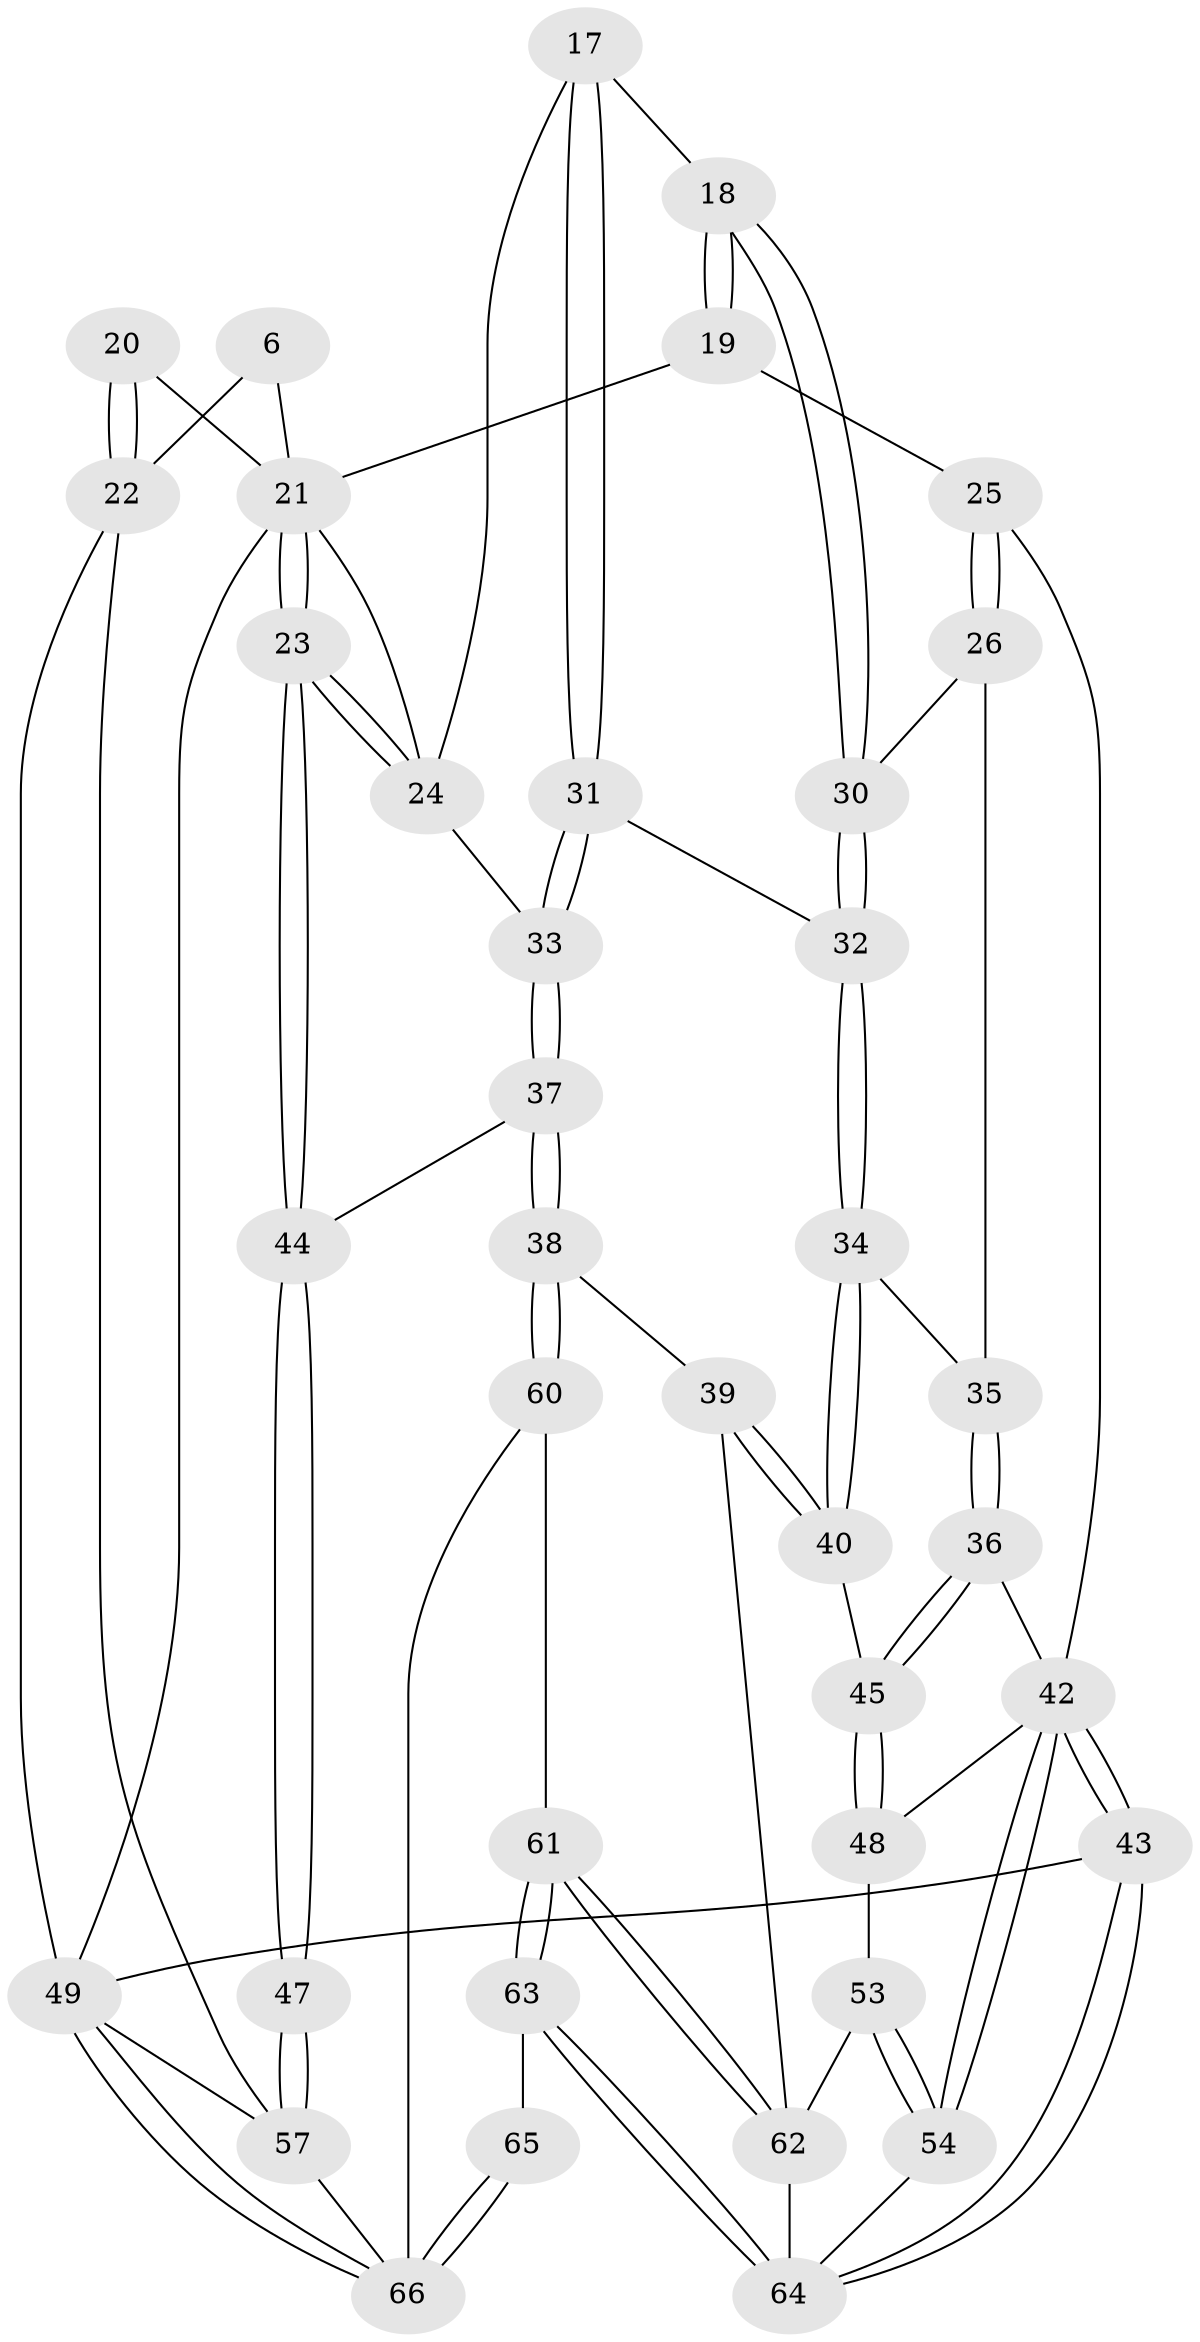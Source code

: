 // original degree distribution, {3: 0.030303030303030304, 5: 0.6363636363636364, 6: 0.15151515151515152, 4: 0.18181818181818182}
// Generated by graph-tools (version 1.1) at 2025/06/03/04/25 22:06:17]
// undirected, 39 vertices, 93 edges
graph export_dot {
graph [start="1"]
  node [color=gray90,style=filled];
  6 [pos="+0.7219585133735702+0.11877774549155878",super="+1"];
  17 [pos="+0.436982908580401+0.3033793367279655"];
  18 [pos="+0.33195579742701276+0.22534093825738"];
  19 [pos="+0.33061420658407836+0.2009545619937593",super="+15"];
  20 [pos="+0.8827819599464093+0.342465001496084"];
  21 [pos="+0.7756202583092661+0.3758383810500763",super="+8+9"];
  22 [pos="+1+0.3646658984704947",super="+3+11"];
  23 [pos="+0.760117763704475+0.3896432943346918"];
  24 [pos="+0.6406943929414533+0.3842636502099355",super="+16"];
  25 [pos="+0.10915056278272353+0.16826740553471065",super="+14"];
  26 [pos="+0.16454787856269965+0.35802259057380614"];
  30 [pos="+0.28585656520234254+0.28878744397598405"];
  31 [pos="+0.4483702098542505+0.4561400664988777"];
  32 [pos="+0.33164761546317356+0.46943375503533974"];
  33 [pos="+0.47811421710510094+0.48367426249387213"];
  34 [pos="+0.3077747167634892+0.5039943428942614"];
  35 [pos="+0.21206789289288136+0.4468796498070071",super="+27"];
  36 [pos="+0.1770568085955421+0.5640001827656853",super="+28"];
  37 [pos="+0.5018496819115539+0.638813573954286"];
  38 [pos="+0.48149204569237003+0.6626495913378152"];
  39 [pos="+0.3442233558715698+0.6544918169588924"];
  40 [pos="+0.2918026279661032+0.6011112078199935"];
  42 [pos="+0+0.9182609418622123",super="+41"];
  43 [pos="+0+1",super="+12"];
  44 [pos="+0.7025809508815627+0.5876116456990685"];
  45 [pos="+0.17841952442518166+0.5951916620279432"];
  47 [pos="+0.7934160194233544+0.7244353006976088"];
  48 [pos="+0.13655633394761765+0.613493309618788"];
  49 [pos="+1+1",super="+4+10"];
  53 [pos="+0.12990059451316435+0.6485623735936831"];
  54 [pos="+0+0.8451851177521424"];
  57 [pos="+0.8126459548749003+0.8092095719742611",super="+50+46"];
  60 [pos="+0.5144428517255631+0.8050305006652793"];
  61 [pos="+0.29305311700909487+0.8669728886625445"];
  62 [pos="+0.27579476191025976+0.8449913633514351",super="+52"];
  63 [pos="+0.3536124141630349+1"];
  64 [pos="+0.3118335442409737+1",super="+56+55"];
  65 [pos="+0.4425129130884552+1"];
  66 [pos="+0.8455654023896699+1",super="+58+59"];
  6 -- 22 [weight=2];
  6 -- 21;
  17 -- 18;
  17 -- 31;
  17 -- 31;
  17 -- 24;
  18 -- 19;
  18 -- 19;
  18 -- 30;
  18 -- 30;
  19 -- 25 [weight=2];
  19 -- 21;
  20 -- 21;
  20 -- 22 [weight=2];
  20 -- 22;
  21 -- 23;
  21 -- 23;
  21 -- 49;
  21 -- 24;
  22 -- 57;
  22 -- 49;
  23 -- 24;
  23 -- 24;
  23 -- 44;
  23 -- 44;
  24 -- 33;
  25 -- 26;
  25 -- 26;
  25 -- 42;
  26 -- 30;
  26 -- 35;
  30 -- 32;
  30 -- 32;
  31 -- 32;
  31 -- 33;
  31 -- 33;
  32 -- 34;
  32 -- 34;
  33 -- 37;
  33 -- 37;
  34 -- 35;
  34 -- 40;
  34 -- 40;
  35 -- 36 [weight=2];
  35 -- 36;
  36 -- 45;
  36 -- 45;
  36 -- 42;
  37 -- 38;
  37 -- 38;
  37 -- 44;
  38 -- 39;
  38 -- 60;
  38 -- 60;
  39 -- 40;
  39 -- 40;
  39 -- 62;
  40 -- 45;
  42 -- 43 [weight=2];
  42 -- 43;
  42 -- 54;
  42 -- 54;
  42 -- 48;
  43 -- 64;
  43 -- 64;
  43 -- 49 [weight=3];
  44 -- 47;
  44 -- 47;
  45 -- 48;
  45 -- 48;
  47 -- 57 [weight=2];
  47 -- 57;
  48 -- 53;
  49 -- 66;
  49 -- 66;
  49 -- 57;
  53 -- 54;
  53 -- 54;
  53 -- 62;
  54 -- 64;
  57 -- 66;
  60 -- 61;
  60 -- 66;
  61 -- 62;
  61 -- 62;
  61 -- 63;
  61 -- 63;
  62 -- 64 [weight=2];
  63 -- 64;
  63 -- 64;
  63 -- 65;
  65 -- 66 [weight=2];
  65 -- 66;
}

